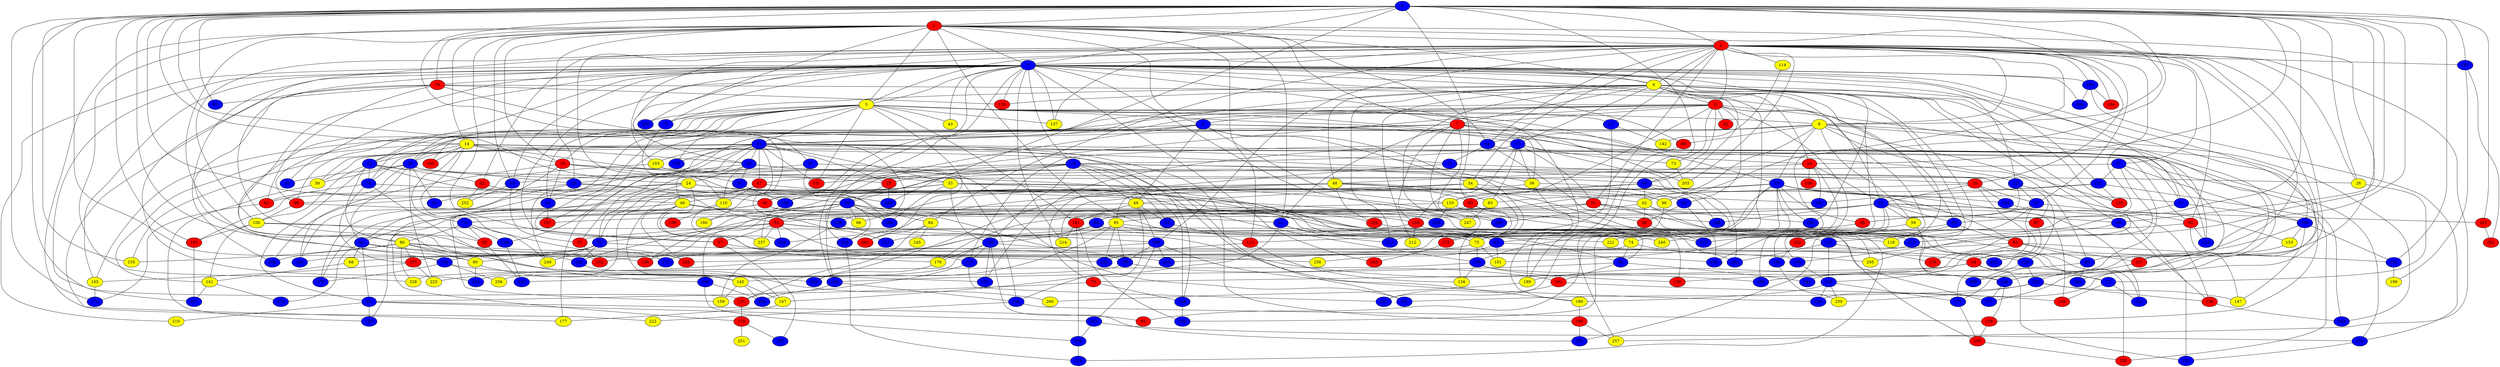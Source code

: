 graph {
0 [style = filled fillcolor = blue];
1 [style = filled fillcolor = red];
2 [style = filled fillcolor = red];
3 [style = filled fillcolor = blue];
4 [style = filled fillcolor = yellow];
5 [style = filled fillcolor = yellow];
6 [style = filled fillcolor = red];
7 [style = filled fillcolor = red];
8 [style = filled fillcolor = yellow];
9 [style = filled fillcolor = blue];
10 [style = filled fillcolor = red];
11 [style = filled fillcolor = blue];
12 [style = filled fillcolor = blue];
13 [style = filled fillcolor = blue];
14 [style = filled fillcolor = yellow];
15 [style = filled fillcolor = blue];
16 [style = filled fillcolor = red];
17 [style = filled fillcolor = blue];
18 [style = filled fillcolor = red];
19 [style = filled fillcolor = blue];
20 [style = filled fillcolor = blue];
21 [style = filled fillcolor = blue];
22 [style = filled fillcolor = blue];
23 [style = filled fillcolor = blue];
24 [style = filled fillcolor = yellow];
25 [style = filled fillcolor = red];
26 [style = filled fillcolor = yellow];
27 [style = filled fillcolor = blue];
28 [style = filled fillcolor = blue];
29 [style = filled fillcolor = blue];
30 [style = filled fillcolor = blue];
31 [style = filled fillcolor = blue];
32 [style = filled fillcolor = blue];
33 [style = filled fillcolor = yellow];
34 [style = filled fillcolor = yellow];
35 [style = filled fillcolor = blue];
36 [style = filled fillcolor = yellow];
37 [style = filled fillcolor = blue];
38 [style = filled fillcolor = red];
39 [style = filled fillcolor = blue];
40 [style = filled fillcolor = red];
41 [style = filled fillcolor = blue];
42 [style = filled fillcolor = red];
43 [style = filled fillcolor = yellow];
44 [style = filled fillcolor = blue];
45 [style = filled fillcolor = blue];
46 [style = filled fillcolor = yellow];
47 [style = filled fillcolor = red];
48 [style = filled fillcolor = yellow];
49 [style = filled fillcolor = yellow];
50 [style = filled fillcolor = blue];
51 [style = filled fillcolor = red];
52 [style = filled fillcolor = red];
53 [style = filled fillcolor = blue];
54 [style = filled fillcolor = red];
55 [style = filled fillcolor = blue];
56 [style = filled fillcolor = yellow];
57 [style = filled fillcolor = red];
58 [style = filled fillcolor = red];
59 [style = filled fillcolor = yellow];
60 [style = filled fillcolor = blue];
61 [style = filled fillcolor = blue];
62 [style = filled fillcolor = yellow];
63 [style = filled fillcolor = blue];
64 [style = filled fillcolor = red];
65 [style = filled fillcolor = red];
66 [style = filled fillcolor = yellow];
67 [style = filled fillcolor = blue];
68 [style = filled fillcolor = yellow];
69 [style = filled fillcolor = blue];
70 [style = filled fillcolor = red];
71 [style = filled fillcolor = blue];
72 [style = filled fillcolor = blue];
73 [style = filled fillcolor = yellow];
74 [style = filled fillcolor = yellow];
75 [style = filled fillcolor = yellow];
76 [style = filled fillcolor = blue];
77 [style = filled fillcolor = blue];
78 [style = filled fillcolor = red];
79 [style = filled fillcolor = blue];
80 [style = filled fillcolor = red];
81 [style = filled fillcolor = blue];
82 [style = filled fillcolor = red];
83 [style = filled fillcolor = yellow];
84 [style = filled fillcolor = yellow];
85 [style = filled fillcolor = blue];
86 [style = filled fillcolor = yellow];
87 [style = filled fillcolor = red];
88 [style = filled fillcolor = red];
89 [style = filled fillcolor = blue];
90 [style = filled fillcolor = yellow];
91 [style = filled fillcolor = blue];
92 [style = filled fillcolor = red];
93 [style = filled fillcolor = red];
94 [style = filled fillcolor = red];
95 [style = filled fillcolor = yellow];
96 [style = filled fillcolor = yellow];
97 [style = filled fillcolor = red];
98 [style = filled fillcolor = blue];
99 [style = filled fillcolor = red];
100 [style = filled fillcolor = yellow];
101 [style = filled fillcolor = yellow];
102 [style = filled fillcolor = red];
103 [style = filled fillcolor = yellow];
104 [style = filled fillcolor = red];
105 [style = filled fillcolor = red];
106 [style = filled fillcolor = blue];
107 [style = filled fillcolor = red];
108 [style = filled fillcolor = blue];
109 [style = filled fillcolor = blue];
110 [style = filled fillcolor = yellow];
111 [style = filled fillcolor = blue];
112 [style = filled fillcolor = blue];
113 [style = filled fillcolor = red];
114 [style = filled fillcolor = yellow];
115 [style = filled fillcolor = blue];
116 [style = filled fillcolor = yellow];
117 [style = filled fillcolor = blue];
118 [style = filled fillcolor = blue];
119 [style = filled fillcolor = red];
120 [style = filled fillcolor = blue];
121 [style = filled fillcolor = blue];
122 [style = filled fillcolor = blue];
123 [style = filled fillcolor = blue];
124 [style = filled fillcolor = blue];
125 [style = filled fillcolor = blue];
126 [style = filled fillcolor = blue];
127 [style = filled fillcolor = blue];
128 [style = filled fillcolor = blue];
129 [style = filled fillcolor = blue];
130 [style = filled fillcolor = red];
131 [style = filled fillcolor = red];
132 [style = filled fillcolor = blue];
133 [style = filled fillcolor = yellow];
134 [style = filled fillcolor = blue];
135 [style = filled fillcolor = red];
136 [style = filled fillcolor = yellow];
137 [style = filled fillcolor = yellow];
138 [style = filled fillcolor = red];
139 [style = filled fillcolor = blue];
140 [style = filled fillcolor = red];
141 [style = filled fillcolor = yellow];
142 [style = filled fillcolor = yellow];
143 [style = filled fillcolor = blue];
144 [style = filled fillcolor = blue];
145 [style = filled fillcolor = yellow];
146 [style = filled fillcolor = blue];
147 [style = filled fillcolor = yellow];
148 [style = filled fillcolor = blue];
149 [style = filled fillcolor = blue];
150 [style = filled fillcolor = blue];
151 [style = filled fillcolor = red];
152 [style = filled fillcolor = red];
153 [style = filled fillcolor = yellow];
154 [style = filled fillcolor = blue];
155 [style = filled fillcolor = yellow];
156 [style = filled fillcolor = red];
157 [style = filled fillcolor = red];
158 [style = filled fillcolor = red];
159 [style = filled fillcolor = yellow];
160 [style = filled fillcolor = yellow];
161 [style = filled fillcolor = red];
162 [style = filled fillcolor = blue];
163 [style = filled fillcolor = blue];
164 [style = filled fillcolor = red];
165 [style = filled fillcolor = yellow];
166 [style = filled fillcolor = blue];
167 [style = filled fillcolor = yellow];
168 [style = filled fillcolor = blue];
169 [style = filled fillcolor = blue];
170 [style = filled fillcolor = blue];
171 [style = filled fillcolor = blue];
172 [style = filled fillcolor = blue];
173 [style = filled fillcolor = blue];
174 [style = filled fillcolor = blue];
175 [style = filled fillcolor = red];
176 [style = filled fillcolor = yellow];
177 [style = filled fillcolor = yellow];
178 [style = filled fillcolor = red];
179 [style = filled fillcolor = red];
180 [style = filled fillcolor = yellow];
181 [style = filled fillcolor = blue];
182 [style = filled fillcolor = red];
183 [style = filled fillcolor = blue];
184 [style = filled fillcolor = blue];
185 [style = filled fillcolor = blue];
186 [style = filled fillcolor = red];
187 [style = filled fillcolor = blue];
188 [style = filled fillcolor = red];
189 [style = filled fillcolor = yellow];
190 [style = filled fillcolor = blue];
191 [style = filled fillcolor = red];
192 [style = filled fillcolor = blue];
193 [style = filled fillcolor = red];
194 [style = filled fillcolor = blue];
195 [style = filled fillcolor = red];
196 [style = filled fillcolor = blue];
197 [style = filled fillcolor = red];
198 [style = filled fillcolor = blue];
199 [style = filled fillcolor = yellow];
200 [style = filled fillcolor = red];
201 [style = filled fillcolor = blue];
202 [style = filled fillcolor = red];
203 [style = filled fillcolor = yellow];
204 [style = filled fillcolor = blue];
205 [style = filled fillcolor = yellow];
206 [style = filled fillcolor = blue];
207 [style = filled fillcolor = blue];
208 [style = filled fillcolor = blue];
209 [style = filled fillcolor = blue];
210 [style = filled fillcolor = yellow];
211 [style = filled fillcolor = blue];
212 [style = filled fillcolor = yellow];
213 [style = filled fillcolor = blue];
214 [style = filled fillcolor = yellow];
215 [style = filled fillcolor = blue];
216 [style = filled fillcolor = blue];
217 [style = filled fillcolor = blue];
218 [style = filled fillcolor = blue];
219 [style = filled fillcolor = blue];
220 [style = filled fillcolor = blue];
221 [style = filled fillcolor = yellow];
222 [style = filled fillcolor = yellow];
223 [style = filled fillcolor = blue];
224 [style = filled fillcolor = blue];
225 [style = filled fillcolor = yellow];
226 [style = filled fillcolor = blue];
227 [style = filled fillcolor = blue];
228 [style = filled fillcolor = yellow];
229 [style = filled fillcolor = blue];
230 [style = filled fillcolor = blue];
231 [style = filled fillcolor = blue];
232 [style = filled fillcolor = blue];
233 [style = filled fillcolor = red];
234 [style = filled fillcolor = blue];
235 [style = filled fillcolor = blue];
236 [style = filled fillcolor = yellow];
237 [style = filled fillcolor = yellow];
238 [style = filled fillcolor = red];
239 [style = filled fillcolor = blue];
240 [style = filled fillcolor = yellow];
241 [style = filled fillcolor = blue];
242 [style = filled fillcolor = blue];
243 [style = filled fillcolor = red];
244 [style = filled fillcolor = blue];
245 [style = filled fillcolor = yellow];
246 [style = filled fillcolor = blue];
247 [style = filled fillcolor = yellow];
248 [style = filled fillcolor = red];
249 [style = filled fillcolor = yellow];
250 [style = filled fillcolor = yellow];
251 [style = filled fillcolor = yellow];
252 [style = filled fillcolor = yellow];
253 [style = filled fillcolor = blue];
254 [style = filled fillcolor = blue];
255 [style = filled fillcolor = blue];
256 [style = filled fillcolor = yellow];
257 [style = filled fillcolor = yellow];
258 [style = filled fillcolor = blue];
259 [style = filled fillcolor = blue];
260 [style = filled fillcolor = yellow];
261 [style = filled fillcolor = red];
0 -- 8;
0 -- 3;
0 -- 2;
0 -- 1;
0 -- 10;
0 -- 14;
0 -- 24;
0 -- 26;
0 -- 35;
0 -- 46;
0 -- 64;
0 -- 66;
0 -- 69;
0 -- 85;
0 -- 90;
0 -- 93;
0 -- 106;
0 -- 131;
0 -- 150;
0 -- 155;
0 -- 174;
0 -- 182;
0 -- 187;
0 -- 189;
0 -- 193;
0 -- 194;
0 -- 226;
0 -- 244;
1 -- 2;
1 -- 3;
1 -- 4;
1 -- 5;
1 -- 7;
1 -- 9;
1 -- 12;
1 -- 14;
1 -- 18;
1 -- 29;
1 -- 41;
1 -- 57;
1 -- 63;
1 -- 78;
1 -- 107;
1 -- 113;
1 -- 126;
1 -- 164;
1 -- 222;
1 -- 228;
1 -- 239;
1 -- 240;
2 -- 3;
2 -- 4;
2 -- 5;
2 -- 6;
2 -- 8;
2 -- 12;
2 -- 16;
2 -- 26;
2 -- 27;
2 -- 31;
2 -- 34;
2 -- 37;
2 -- 42;
2 -- 51;
2 -- 58;
2 -- 67;
2 -- 84;
2 -- 89;
2 -- 96;
2 -- 100;
2 -- 103;
2 -- 111;
2 -- 114;
2 -- 117;
2 -- 137;
2 -- 154;
2 -- 162;
2 -- 169;
2 -- 187;
2 -- 203;
2 -- 209;
2 -- 229;
2 -- 257;
3 -- 4;
3 -- 5;
3 -- 13;
3 -- 19;
3 -- 20;
3 -- 21;
3 -- 40;
3 -- 43;
3 -- 44;
3 -- 50;
3 -- 57;
3 -- 63;
3 -- 71;
3 -- 77;
3 -- 78;
3 -- 88;
3 -- 92;
3 -- 102;
3 -- 108;
3 -- 119;
3 -- 121;
3 -- 128;
3 -- 137;
3 -- 152;
3 -- 162;
3 -- 165;
3 -- 180;
3 -- 207;
3 -- 210;
3 -- 214;
3 -- 220;
3 -- 221;
3 -- 242;
3 -- 243;
3 -- 246;
3 -- 247;
3 -- 258;
4 -- 6;
4 -- 7;
4 -- 10;
4 -- 17;
4 -- 22;
4 -- 48;
4 -- 69;
4 -- 71;
4 -- 102;
4 -- 109;
4 -- 119;
4 -- 135;
4 -- 146;
4 -- 205;
4 -- 211;
4 -- 212;
4 -- 218;
4 -- 247;
5 -- 8;
5 -- 11;
5 -- 17;
5 -- 18;
5 -- 23;
5 -- 28;
5 -- 32;
5 -- 36;
5 -- 43;
5 -- 71;
5 -- 86;
5 -- 99;
5 -- 117;
5 -- 137;
5 -- 143;
5 -- 151;
5 -- 161;
5 -- 195;
5 -- 203;
5 -- 239;
5 -- 261;
6 -- 7;
6 -- 9;
6 -- 21;
6 -- 35;
6 -- 39;
6 -- 44;
6 -- 52;
6 -- 73;
6 -- 99;
6 -- 101;
6 -- 128;
6 -- 133;
6 -- 196;
6 -- 224;
6 -- 249;
7 -- 10;
7 -- 11;
7 -- 13;
7 -- 28;
7 -- 41;
7 -- 140;
7 -- 171;
7 -- 198;
7 -- 223;
8 -- 12;
8 -- 23;
8 -- 59;
8 -- 62;
8 -- 76;
8 -- 88;
8 -- 89;
8 -- 135;
8 -- 158;
8 -- 177;
8 -- 184;
9 -- 11;
9 -- 34;
9 -- 49;
9 -- 107;
9 -- 122;
9 -- 133;
9 -- 136;
9 -- 165;
9 -- 197;
9 -- 224;
9 -- 236;
10 -- 22;
10 -- 48;
10 -- 104;
10 -- 192;
10 -- 221;
11 -- 15;
11 -- 20;
11 -- 25;
11 -- 33;
11 -- 46;
11 -- 47;
11 -- 56;
11 -- 76;
11 -- 91;
11 -- 97;
11 -- 103;
11 -- 143;
11 -- 151;
11 -- 155;
11 -- 159;
11 -- 160;
11 -- 168;
11 -- 184;
11 -- 186;
11 -- 216;
12 -- 15;
12 -- 77;
12 -- 80;
12 -- 213;
12 -- 231;
12 -- 254;
13 -- 27;
13 -- 38;
13 -- 153;
14 -- 18;
14 -- 20;
14 -- 21;
14 -- 28;
14 -- 33;
14 -- 58;
14 -- 79;
14 -- 141;
14 -- 181;
14 -- 195;
14 -- 249;
15 -- 16;
15 -- 70;
16 -- 22;
16 -- 27;
16 -- 83;
16 -- 118;
16 -- 134;
17 -- 19;
17 -- 36;
17 -- 51;
17 -- 56;
17 -- 73;
17 -- 83;
17 -- 140;
17 -- 253;
18 -- 25;
18 -- 32;
18 -- 61;
18 -- 125;
18 -- 149;
18 -- 190;
19 -- 25;
19 -- 36;
19 -- 45;
19 -- 47;
19 -- 49;
19 -- 53;
19 -- 55;
19 -- 87;
19 -- 139;
19 -- 151;
19 -- 168;
19 -- 180;
20 -- 24;
20 -- 26;
20 -- 29;
20 -- 37;
20 -- 96;
20 -- 110;
21 -- 40;
21 -- 42;
21 -- 76;
21 -- 81;
21 -- 86;
21 -- 100;
21 -- 130;
22 -- 35;
22 -- 54;
22 -- 59;
22 -- 60;
22 -- 87;
22 -- 95;
22 -- 115;
22 -- 148;
22 -- 163;
22 -- 193;
22 -- 255;
23 -- 38;
23 -- 40;
23 -- 65;
23 -- 75;
23 -- 77;
23 -- 93;
23 -- 94;
23 -- 113;
23 -- 124;
23 -- 134;
23 -- 138;
23 -- 166;
23 -- 242;
24 -- 32;
24 -- 55;
24 -- 74;
24 -- 99;
24 -- 108;
24 -- 115;
24 -- 204;
25 -- 45;
25 -- 244;
26 -- 72;
27 -- 38;
27 -- 58;
27 -- 64;
27 -- 259;
28 -- 29;
28 -- 30;
28 -- 44;
28 -- 50;
28 -- 56;
28 -- 61;
28 -- 182;
28 -- 225;
29 -- 30;
29 -- 45;
29 -- 54;
29 -- 149;
31 -- 63;
31 -- 181;
31 -- 183;
32 -- 197;
33 -- 62;
33 -- 82;
33 -- 98;
33 -- 139;
33 -- 170;
33 -- 183;
33 -- 198;
34 -- 46;
34 -- 49;
34 -- 122;
34 -- 175;
34 -- 192;
34 -- 219;
34 -- 253;
35 -- 65;
35 -- 102;
35 -- 240;
36 -- 39;
36 -- 75;
36 -- 204;
37 -- 122;
38 -- 175;
39 -- 80;
39 -- 163;
40 -- 41;
40 -- 79;
40 -- 148;
40 -- 170;
41 -- 91;
41 -- 167;
41 -- 211;
42 -- 244;
42 -- 252;
44 -- 62;
44 -- 133;
44 -- 148;
44 -- 214;
44 -- 248;
45 -- 54;
45 -- 61;
45 -- 66;
45 -- 74;
45 -- 84;
45 -- 138;
45 -- 140;
45 -- 160;
45 -- 183;
45 -- 218;
45 -- 235;
46 -- 72;
46 -- 79;
46 -- 127;
46 -- 176;
46 -- 178;
46 -- 233;
47 -- 92;
47 -- 98;
47 -- 110;
47 -- 154;
48 -- 66;
48 -- 83;
48 -- 93;
48 -- 95;
48 -- 96;
48 -- 105;
48 -- 232;
49 -- 53;
49 -- 105;
49 -- 120;
49 -- 144;
49 -- 161;
49 -- 169;
51 -- 60;
51 -- 116;
51 -- 124;
51 -- 126;
51 -- 197;
51 -- 242;
53 -- 113;
54 -- 55;
54 -- 57;
54 -- 91;
54 -- 97;
54 -- 169;
54 -- 204;
54 -- 213;
54 -- 237;
55 -- 68;
55 -- 90;
55 -- 126;
55 -- 163;
55 -- 249;
56 -- 120;
57 -- 64;
57 -- 185;
58 -- 147;
58 -- 152;
58 -- 224;
59 -- 74;
59 -- 209;
60 -- 75;
60 -- 139;
60 -- 218;
61 -- 68;
61 -- 81;
61 -- 173;
61 -- 223;
61 -- 232;
62 -- 69;
62 -- 80;
62 -- 146;
62 -- 198;
63 -- 97;
63 -- 252;
64 -- 70;
64 -- 72;
64 -- 189;
64 -- 255;
65 -- 89;
65 -- 107;
65 -- 130;
65 -- 150;
65 -- 194;
67 -- 109;
67 -- 121;
67 -- 145;
67 -- 179;
67 -- 241;
68 -- 141;
69 -- 112;
69 -- 156;
70 -- 81;
70 -- 168;
71 -- 110;
72 -- 124;
72 -- 248;
73 -- 203;
74 -- 98;
74 -- 157;
74 -- 205;
75 -- 101;
75 -- 108;
75 -- 233;
76 -- 82;
76 -- 157;
76 -- 200;
76 -- 206;
77 -- 109;
77 -- 116;
78 -- 82;
78 -- 85;
78 -- 106;
78 -- 119;
78 -- 129;
78 -- 150;
78 -- 177;
79 -- 86;
79 -- 92;
79 -- 172;
79 -- 216;
80 -- 115;
80 -- 227;
81 -- 94;
81 -- 120;
81 -- 201;
81 -- 210;
82 -- 174;
83 -- 247;
84 -- 131;
84 -- 245;
84 -- 261;
86 -- 90;
86 -- 123;
86 -- 138;
86 -- 155;
86 -- 157;
86 -- 228;
86 -- 258;
86 -- 260;
87 -- 171;
88 -- 189;
89 -- 166;
89 -- 220;
90 -- 145;
90 -- 154;
91 -- 101;
91 -- 106;
91 -- 236;
92 -- 230;
93 -- 175;
93 -- 206;
93 -- 238;
95 -- 116;
95 -- 123;
95 -- 127;
95 -- 145;
95 -- 190;
95 -- 221;
96 -- 257;
97 -- 152;
98 -- 128;
98 -- 191;
98 -- 241;
99 -- 100;
99 -- 129;
100 -- 111;
100 -- 141;
100 -- 182;
100 -- 233;
102 -- 196;
103 -- 144;
103 -- 258;
105 -- 112;
106 -- 118;
107 -- 132;
108 -- 130;
108 -- 136;
108 -- 146;
108 -- 228;
109 -- 147;
109 -- 153;
109 -- 194;
109 -- 215;
110 -- 188;
110 -- 237;
111 -- 118;
111 -- 179;
111 -- 253;
112 -- 125;
112 -- 149;
113 -- 123;
113 -- 136;
114 -- 142;
117 -- 142;
117 -- 211;
118 -- 171;
118 -- 180;
118 -- 229;
118 -- 250;
121 -- 135;
121 -- 161;
121 -- 192;
121 -- 238;
122 -- 237;
125 -- 132;
125 -- 209;
126 -- 167;
128 -- 131;
128 -- 144;
129 -- 159;
129 -- 166;
131 -- 178;
132 -- 147;
132 -- 156;
132 -- 181;
132 -- 250;
133 -- 176;
133 -- 205;
133 -- 235;
134 -- 156;
139 -- 176;
139 -- 213;
139 -- 215;
139 -- 231;
139 -- 256;
139 -- 259;
140 -- 212;
140 -- 217;
140 -- 225;
141 -- 173;
141 -- 207;
144 -- 158;
144 -- 222;
145 -- 159;
145 -- 167;
145 -- 234;
146 -- 158;
146 -- 217;
150 -- 170;
150 -- 231;
150 -- 256;
153 -- 217;
156 -- 184;
157 -- 165;
157 -- 225;
158 -- 200;
161 -- 208;
161 -- 214;
161 -- 226;
162 -- 164;
162 -- 246;
162 -- 254;
165 -- 174;
167 -- 177;
168 -- 226;
169 -- 172;
169 -- 190;
169 -- 201;
169 -- 223;
169 -- 229;
171 -- 200;
175 -- 243;
176 -- 232;
178 -- 185;
178 -- 251;
180 -- 186;
182 -- 207;
186 -- 257;
186 -- 259;
187 -- 199;
187 -- 202;
189 -- 260;
190 -- 191;
190 -- 230;
191 -- 227;
191 -- 248;
193 -- 202;
194 -- 199;
196 -- 250;
200 -- 238;
201 -- 208;
201 -- 254;
206 -- 208;
206 -- 234;
208 -- 219;
213 -- 227;
213 -- 234;
216 -- 230;
218 -- 219;
254 -- 255;
}
